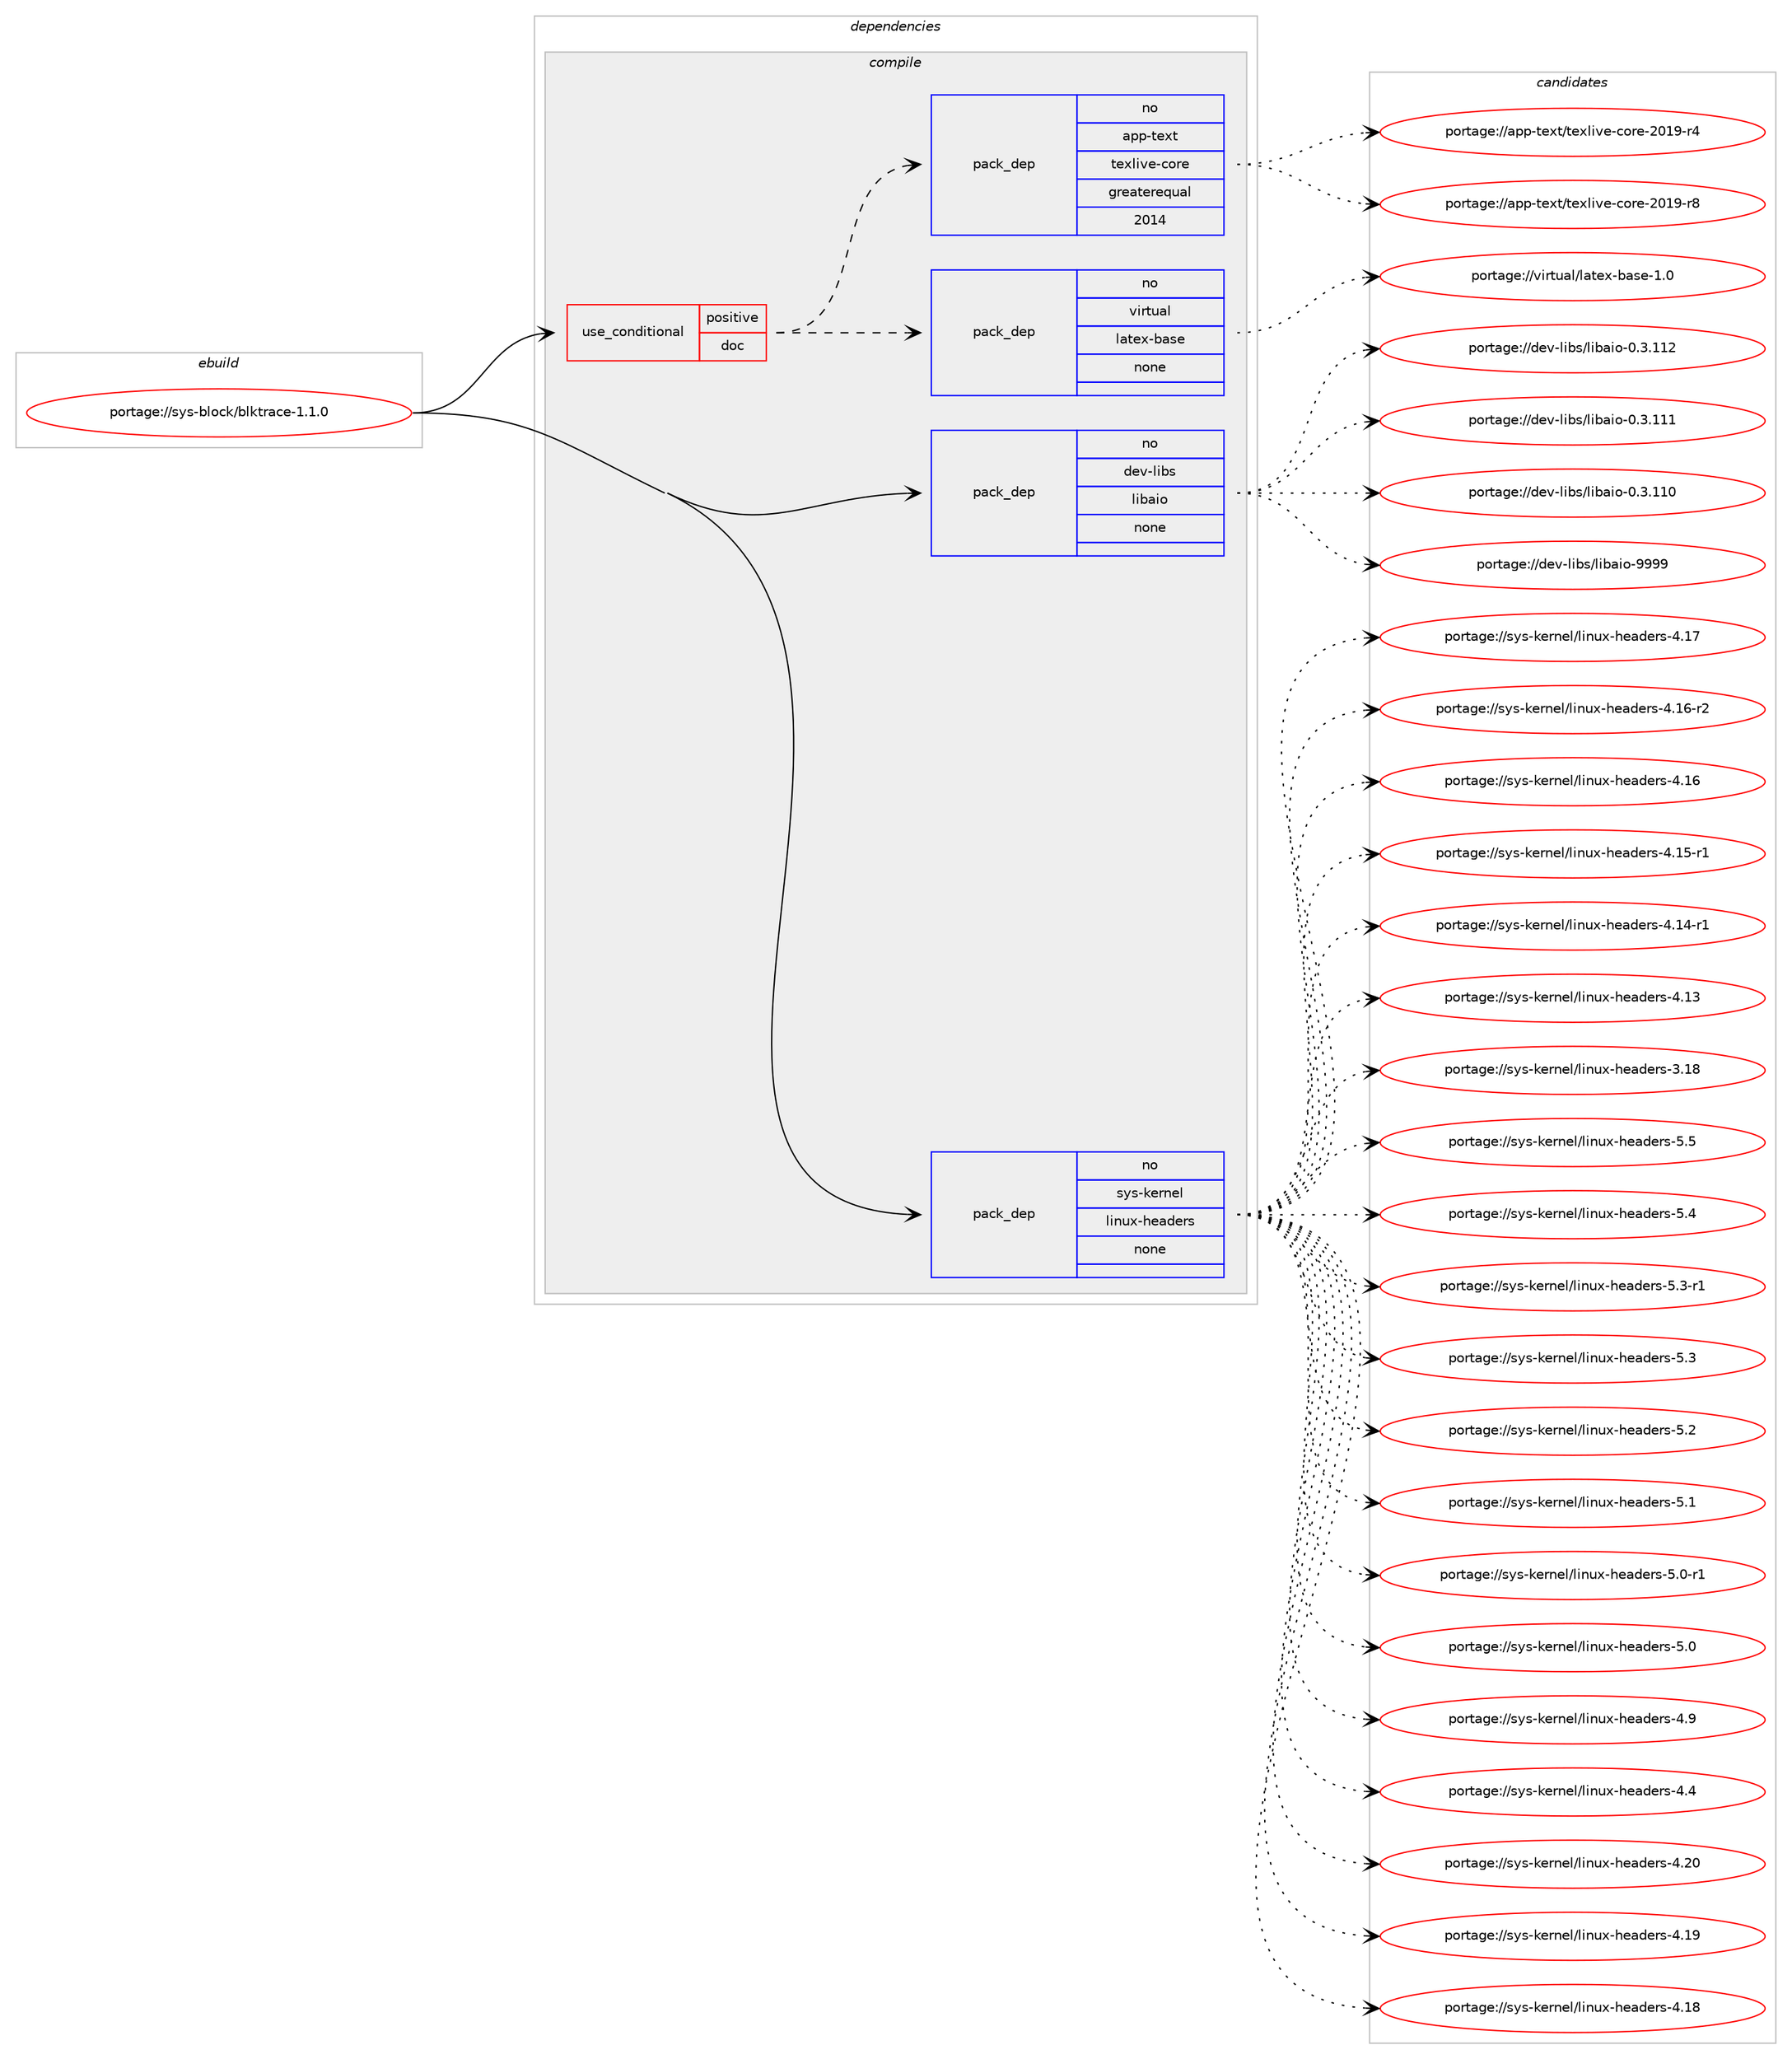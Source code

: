 digraph prolog {

# *************
# Graph options
# *************

newrank=true;
concentrate=true;
compound=true;
graph [rankdir=LR,fontname=Helvetica,fontsize=10,ranksep=1.5];#, ranksep=2.5, nodesep=0.2];
edge  [arrowhead=vee];
node  [fontname=Helvetica,fontsize=10];

# **********
# The ebuild
# **********

subgraph cluster_leftcol {
color=gray;
rank=same;
label=<<i>ebuild</i>>;
id [label="portage://sys-block/blktrace-1.1.0", color=red, width=4, href="../sys-block/blktrace-1.1.0.svg"];
}

# ****************
# The dependencies
# ****************

subgraph cluster_midcol {
color=gray;
label=<<i>dependencies</i>>;
subgraph cluster_compile {
fillcolor="#eeeeee";
style=filled;
label=<<i>compile</i>>;
subgraph cond11884 {
dependency56952 [label=<<TABLE BORDER="0" CELLBORDER="1" CELLSPACING="0" CELLPADDING="4"><TR><TD ROWSPAN="3" CELLPADDING="10">use_conditional</TD></TR><TR><TD>positive</TD></TR><TR><TD>doc</TD></TR></TABLE>>, shape=none, color=red];
subgraph pack43846 {
dependency56953 [label=<<TABLE BORDER="0" CELLBORDER="1" CELLSPACING="0" CELLPADDING="4" WIDTH="220"><TR><TD ROWSPAN="6" CELLPADDING="30">pack_dep</TD></TR><TR><TD WIDTH="110">no</TD></TR><TR><TD>virtual</TD></TR><TR><TD>latex-base</TD></TR><TR><TD>none</TD></TR><TR><TD></TD></TR></TABLE>>, shape=none, color=blue];
}
dependency56952:e -> dependency56953:w [weight=20,style="dashed",arrowhead="vee"];
subgraph pack43847 {
dependency56954 [label=<<TABLE BORDER="0" CELLBORDER="1" CELLSPACING="0" CELLPADDING="4" WIDTH="220"><TR><TD ROWSPAN="6" CELLPADDING="30">pack_dep</TD></TR><TR><TD WIDTH="110">no</TD></TR><TR><TD>app-text</TD></TR><TR><TD>texlive-core</TD></TR><TR><TD>greaterequal</TD></TR><TR><TD>2014</TD></TR></TABLE>>, shape=none, color=blue];
}
dependency56952:e -> dependency56954:w [weight=20,style="dashed",arrowhead="vee"];
}
id:e -> dependency56952:w [weight=20,style="solid",arrowhead="vee"];
subgraph pack43848 {
dependency56955 [label=<<TABLE BORDER="0" CELLBORDER="1" CELLSPACING="0" CELLPADDING="4" WIDTH="220"><TR><TD ROWSPAN="6" CELLPADDING="30">pack_dep</TD></TR><TR><TD WIDTH="110">no</TD></TR><TR><TD>dev-libs</TD></TR><TR><TD>libaio</TD></TR><TR><TD>none</TD></TR><TR><TD></TD></TR></TABLE>>, shape=none, color=blue];
}
id:e -> dependency56955:w [weight=20,style="solid",arrowhead="vee"];
subgraph pack43849 {
dependency56956 [label=<<TABLE BORDER="0" CELLBORDER="1" CELLSPACING="0" CELLPADDING="4" WIDTH="220"><TR><TD ROWSPAN="6" CELLPADDING="30">pack_dep</TD></TR><TR><TD WIDTH="110">no</TD></TR><TR><TD>sys-kernel</TD></TR><TR><TD>linux-headers</TD></TR><TR><TD>none</TD></TR><TR><TD></TD></TR></TABLE>>, shape=none, color=blue];
}
id:e -> dependency56956:w [weight=20,style="solid",arrowhead="vee"];
}
subgraph cluster_compileandrun {
fillcolor="#eeeeee";
style=filled;
label=<<i>compile and run</i>>;
}
subgraph cluster_run {
fillcolor="#eeeeee";
style=filled;
label=<<i>run</i>>;
}
}

# **************
# The candidates
# **************

subgraph cluster_choices {
rank=same;
color=gray;
label=<<i>candidates</i>>;

subgraph choice43846 {
color=black;
nodesep=1;
choice11810511411611797108471089711610112045989711510145494648 [label="portage://virtual/latex-base-1.0", color=red, width=4,href="../virtual/latex-base-1.0.svg"];
dependency56953:e -> choice11810511411611797108471089711610112045989711510145494648:w [style=dotted,weight="100"];
}
subgraph choice43847 {
color=black;
nodesep=1;
choice971121124511610112011647116101120108105118101459911111410145504849574511456 [label="portage://app-text/texlive-core-2019-r8", color=red, width=4,href="../app-text/texlive-core-2019-r8.svg"];
choice971121124511610112011647116101120108105118101459911111410145504849574511452 [label="portage://app-text/texlive-core-2019-r4", color=red, width=4,href="../app-text/texlive-core-2019-r4.svg"];
dependency56954:e -> choice971121124511610112011647116101120108105118101459911111410145504849574511456:w [style=dotted,weight="100"];
dependency56954:e -> choice971121124511610112011647116101120108105118101459911111410145504849574511452:w [style=dotted,weight="100"];
}
subgraph choice43848 {
color=black;
nodesep=1;
choice10010111845108105981154710810598971051114557575757 [label="portage://dev-libs/libaio-9999", color=red, width=4,href="../dev-libs/libaio-9999.svg"];
choice10010111845108105981154710810598971051114548465146494950 [label="portage://dev-libs/libaio-0.3.112", color=red, width=4,href="../dev-libs/libaio-0.3.112.svg"];
choice10010111845108105981154710810598971051114548465146494949 [label="portage://dev-libs/libaio-0.3.111", color=red, width=4,href="../dev-libs/libaio-0.3.111.svg"];
choice10010111845108105981154710810598971051114548465146494948 [label="portage://dev-libs/libaio-0.3.110", color=red, width=4,href="../dev-libs/libaio-0.3.110.svg"];
dependency56955:e -> choice10010111845108105981154710810598971051114557575757:w [style=dotted,weight="100"];
dependency56955:e -> choice10010111845108105981154710810598971051114548465146494950:w [style=dotted,weight="100"];
dependency56955:e -> choice10010111845108105981154710810598971051114548465146494949:w [style=dotted,weight="100"];
dependency56955:e -> choice10010111845108105981154710810598971051114548465146494948:w [style=dotted,weight="100"];
}
subgraph choice43849 {
color=black;
nodesep=1;
choice1151211154510710111411010110847108105110117120451041019710010111411545534653 [label="portage://sys-kernel/linux-headers-5.5", color=red, width=4,href="../sys-kernel/linux-headers-5.5.svg"];
choice1151211154510710111411010110847108105110117120451041019710010111411545534652 [label="portage://sys-kernel/linux-headers-5.4", color=red, width=4,href="../sys-kernel/linux-headers-5.4.svg"];
choice11512111545107101114110101108471081051101171204510410197100101114115455346514511449 [label="portage://sys-kernel/linux-headers-5.3-r1", color=red, width=4,href="../sys-kernel/linux-headers-5.3-r1.svg"];
choice1151211154510710111411010110847108105110117120451041019710010111411545534651 [label="portage://sys-kernel/linux-headers-5.3", color=red, width=4,href="../sys-kernel/linux-headers-5.3.svg"];
choice1151211154510710111411010110847108105110117120451041019710010111411545534650 [label="portage://sys-kernel/linux-headers-5.2", color=red, width=4,href="../sys-kernel/linux-headers-5.2.svg"];
choice1151211154510710111411010110847108105110117120451041019710010111411545534649 [label="portage://sys-kernel/linux-headers-5.1", color=red, width=4,href="../sys-kernel/linux-headers-5.1.svg"];
choice11512111545107101114110101108471081051101171204510410197100101114115455346484511449 [label="portage://sys-kernel/linux-headers-5.0-r1", color=red, width=4,href="../sys-kernel/linux-headers-5.0-r1.svg"];
choice1151211154510710111411010110847108105110117120451041019710010111411545534648 [label="portage://sys-kernel/linux-headers-5.0", color=red, width=4,href="../sys-kernel/linux-headers-5.0.svg"];
choice1151211154510710111411010110847108105110117120451041019710010111411545524657 [label="portage://sys-kernel/linux-headers-4.9", color=red, width=4,href="../sys-kernel/linux-headers-4.9.svg"];
choice1151211154510710111411010110847108105110117120451041019710010111411545524652 [label="portage://sys-kernel/linux-headers-4.4", color=red, width=4,href="../sys-kernel/linux-headers-4.4.svg"];
choice115121115451071011141101011084710810511011712045104101971001011141154552465048 [label="portage://sys-kernel/linux-headers-4.20", color=red, width=4,href="../sys-kernel/linux-headers-4.20.svg"];
choice115121115451071011141101011084710810511011712045104101971001011141154552464957 [label="portage://sys-kernel/linux-headers-4.19", color=red, width=4,href="../sys-kernel/linux-headers-4.19.svg"];
choice115121115451071011141101011084710810511011712045104101971001011141154552464956 [label="portage://sys-kernel/linux-headers-4.18", color=red, width=4,href="../sys-kernel/linux-headers-4.18.svg"];
choice115121115451071011141101011084710810511011712045104101971001011141154552464955 [label="portage://sys-kernel/linux-headers-4.17", color=red, width=4,href="../sys-kernel/linux-headers-4.17.svg"];
choice1151211154510710111411010110847108105110117120451041019710010111411545524649544511450 [label="portage://sys-kernel/linux-headers-4.16-r2", color=red, width=4,href="../sys-kernel/linux-headers-4.16-r2.svg"];
choice115121115451071011141101011084710810511011712045104101971001011141154552464954 [label="portage://sys-kernel/linux-headers-4.16", color=red, width=4,href="../sys-kernel/linux-headers-4.16.svg"];
choice1151211154510710111411010110847108105110117120451041019710010111411545524649534511449 [label="portage://sys-kernel/linux-headers-4.15-r1", color=red, width=4,href="../sys-kernel/linux-headers-4.15-r1.svg"];
choice1151211154510710111411010110847108105110117120451041019710010111411545524649524511449 [label="portage://sys-kernel/linux-headers-4.14-r1", color=red, width=4,href="../sys-kernel/linux-headers-4.14-r1.svg"];
choice115121115451071011141101011084710810511011712045104101971001011141154552464951 [label="portage://sys-kernel/linux-headers-4.13", color=red, width=4,href="../sys-kernel/linux-headers-4.13.svg"];
choice115121115451071011141101011084710810511011712045104101971001011141154551464956 [label="portage://sys-kernel/linux-headers-3.18", color=red, width=4,href="../sys-kernel/linux-headers-3.18.svg"];
dependency56956:e -> choice1151211154510710111411010110847108105110117120451041019710010111411545534653:w [style=dotted,weight="100"];
dependency56956:e -> choice1151211154510710111411010110847108105110117120451041019710010111411545534652:w [style=dotted,weight="100"];
dependency56956:e -> choice11512111545107101114110101108471081051101171204510410197100101114115455346514511449:w [style=dotted,weight="100"];
dependency56956:e -> choice1151211154510710111411010110847108105110117120451041019710010111411545534651:w [style=dotted,weight="100"];
dependency56956:e -> choice1151211154510710111411010110847108105110117120451041019710010111411545534650:w [style=dotted,weight="100"];
dependency56956:e -> choice1151211154510710111411010110847108105110117120451041019710010111411545534649:w [style=dotted,weight="100"];
dependency56956:e -> choice11512111545107101114110101108471081051101171204510410197100101114115455346484511449:w [style=dotted,weight="100"];
dependency56956:e -> choice1151211154510710111411010110847108105110117120451041019710010111411545534648:w [style=dotted,weight="100"];
dependency56956:e -> choice1151211154510710111411010110847108105110117120451041019710010111411545524657:w [style=dotted,weight="100"];
dependency56956:e -> choice1151211154510710111411010110847108105110117120451041019710010111411545524652:w [style=dotted,weight="100"];
dependency56956:e -> choice115121115451071011141101011084710810511011712045104101971001011141154552465048:w [style=dotted,weight="100"];
dependency56956:e -> choice115121115451071011141101011084710810511011712045104101971001011141154552464957:w [style=dotted,weight="100"];
dependency56956:e -> choice115121115451071011141101011084710810511011712045104101971001011141154552464956:w [style=dotted,weight="100"];
dependency56956:e -> choice115121115451071011141101011084710810511011712045104101971001011141154552464955:w [style=dotted,weight="100"];
dependency56956:e -> choice1151211154510710111411010110847108105110117120451041019710010111411545524649544511450:w [style=dotted,weight="100"];
dependency56956:e -> choice115121115451071011141101011084710810511011712045104101971001011141154552464954:w [style=dotted,weight="100"];
dependency56956:e -> choice1151211154510710111411010110847108105110117120451041019710010111411545524649534511449:w [style=dotted,weight="100"];
dependency56956:e -> choice1151211154510710111411010110847108105110117120451041019710010111411545524649524511449:w [style=dotted,weight="100"];
dependency56956:e -> choice115121115451071011141101011084710810511011712045104101971001011141154552464951:w [style=dotted,weight="100"];
dependency56956:e -> choice115121115451071011141101011084710810511011712045104101971001011141154551464956:w [style=dotted,weight="100"];
}
}

}
